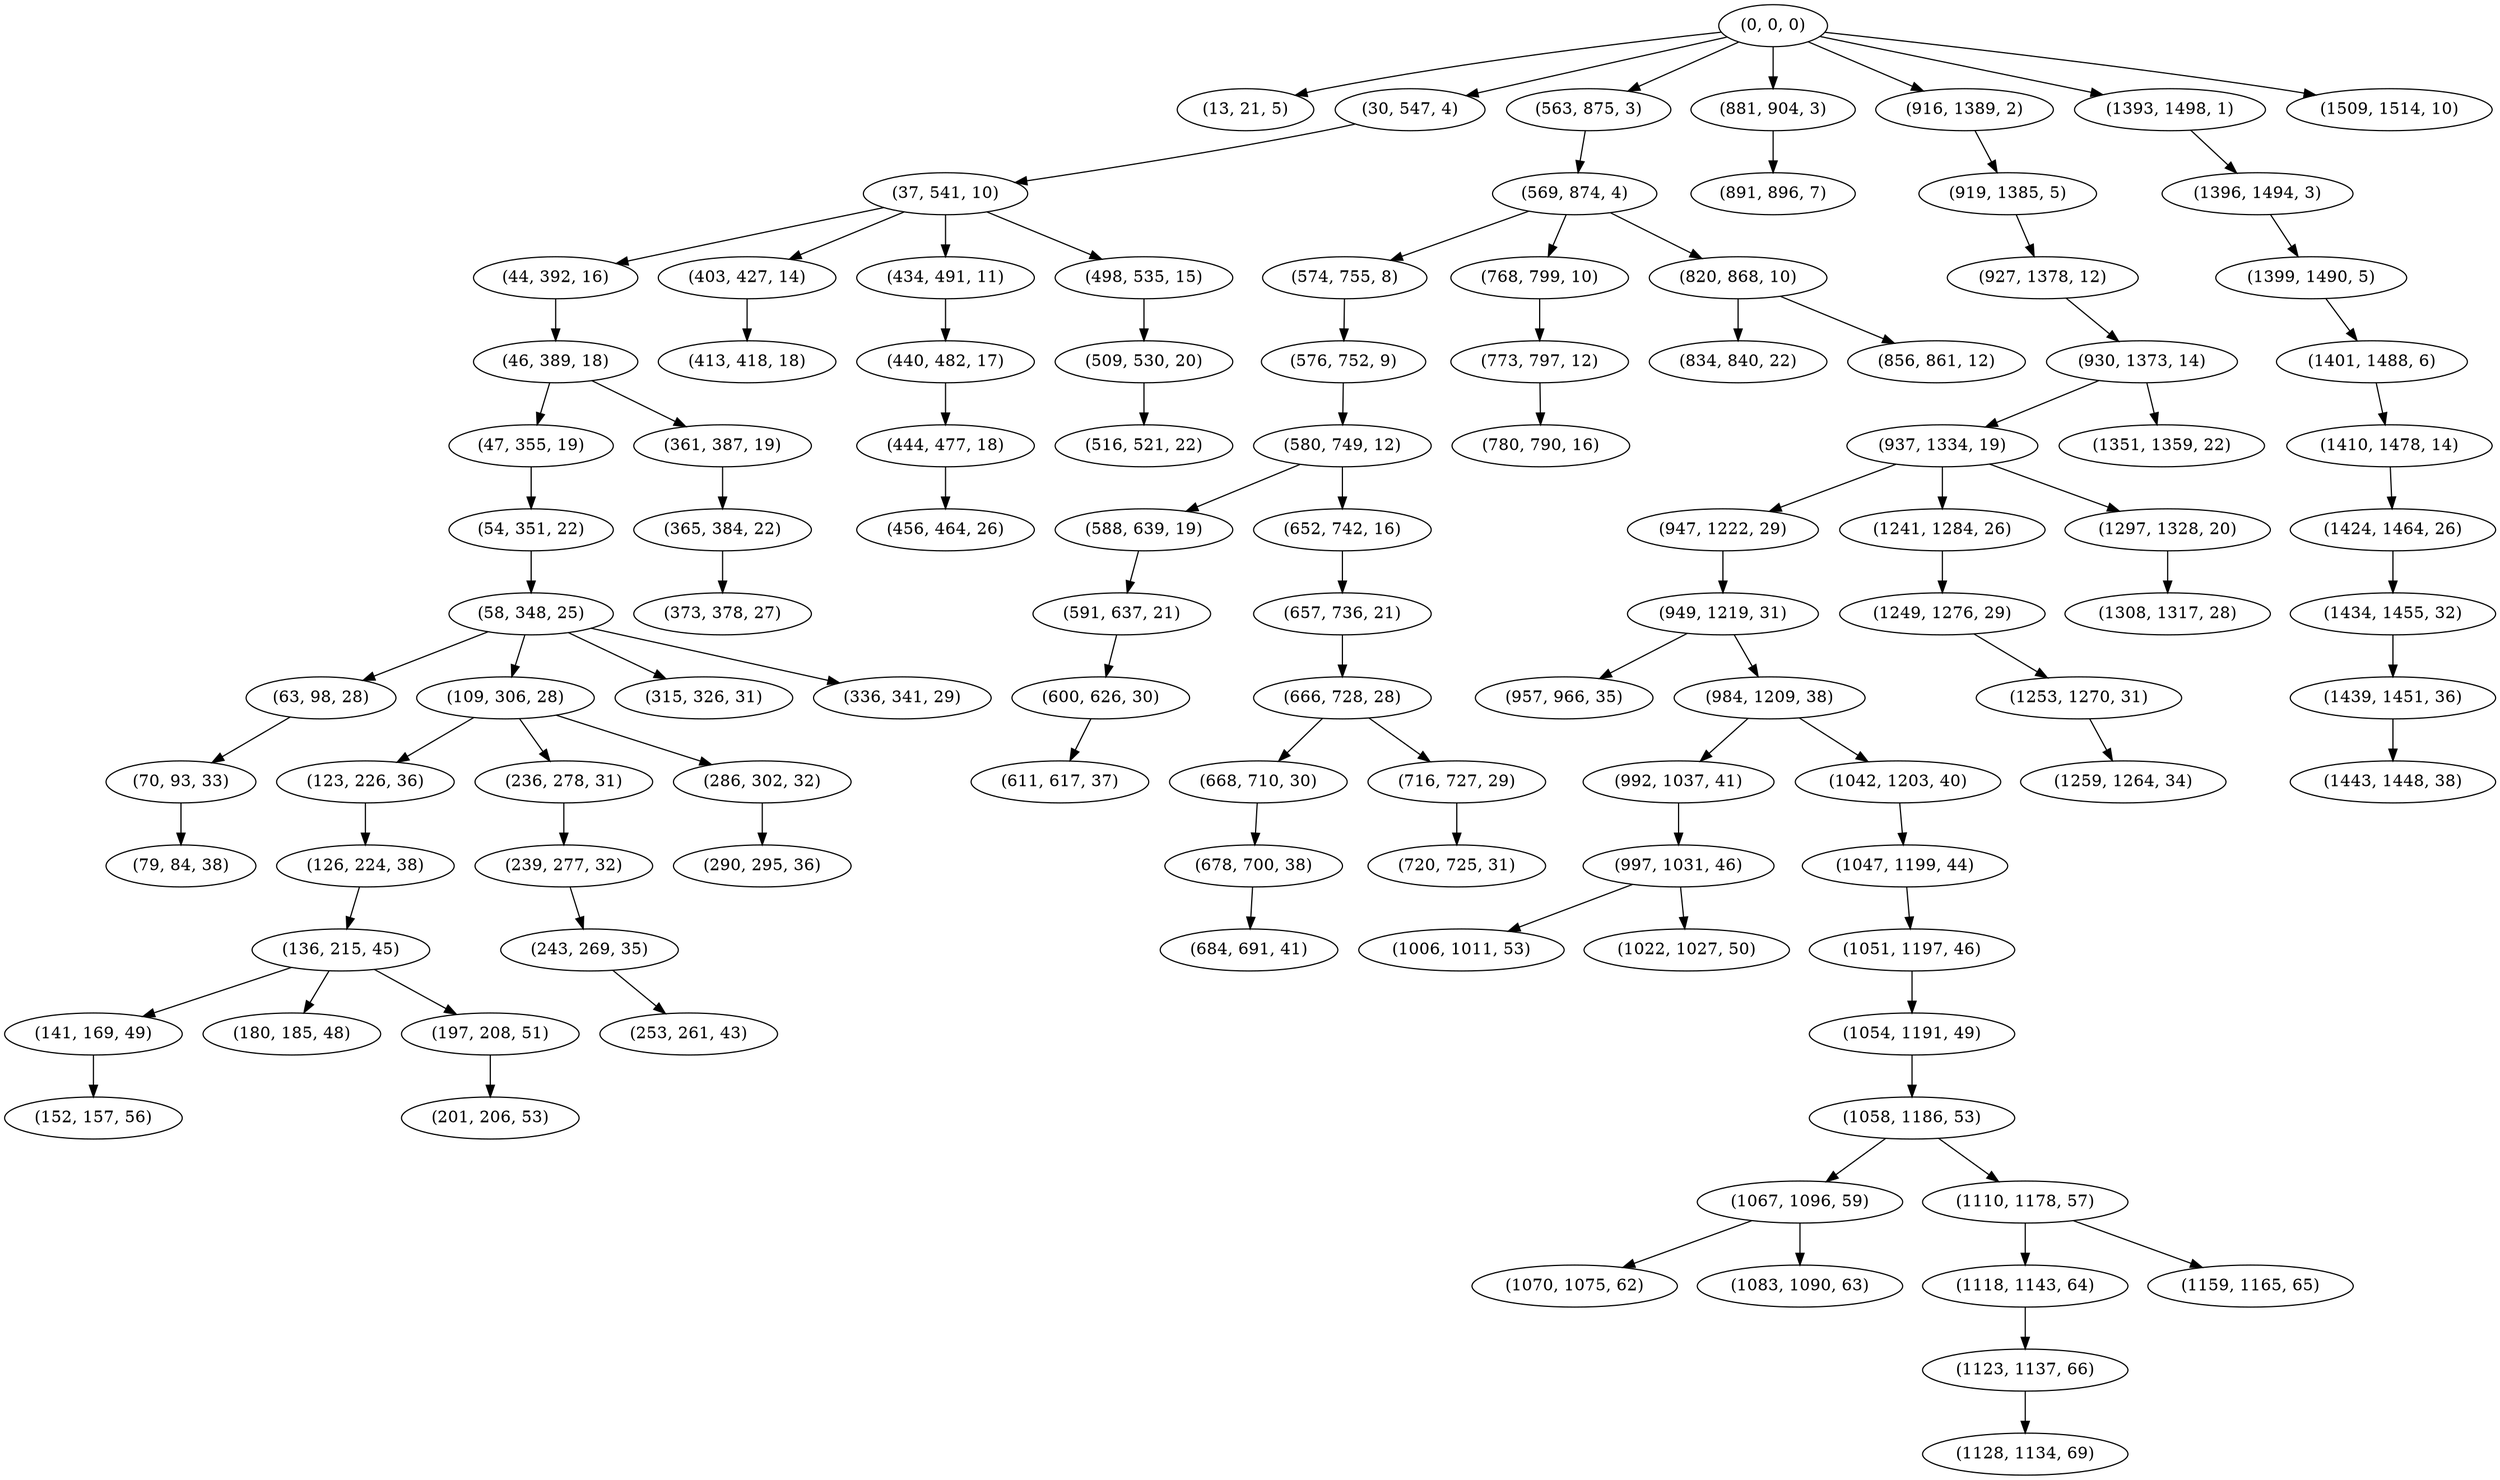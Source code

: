 digraph tree {
    "(0, 0, 0)";
    "(13, 21, 5)";
    "(30, 547, 4)";
    "(37, 541, 10)";
    "(44, 392, 16)";
    "(46, 389, 18)";
    "(47, 355, 19)";
    "(54, 351, 22)";
    "(58, 348, 25)";
    "(63, 98, 28)";
    "(70, 93, 33)";
    "(79, 84, 38)";
    "(109, 306, 28)";
    "(123, 226, 36)";
    "(126, 224, 38)";
    "(136, 215, 45)";
    "(141, 169, 49)";
    "(152, 157, 56)";
    "(180, 185, 48)";
    "(197, 208, 51)";
    "(201, 206, 53)";
    "(236, 278, 31)";
    "(239, 277, 32)";
    "(243, 269, 35)";
    "(253, 261, 43)";
    "(286, 302, 32)";
    "(290, 295, 36)";
    "(315, 326, 31)";
    "(336, 341, 29)";
    "(361, 387, 19)";
    "(365, 384, 22)";
    "(373, 378, 27)";
    "(403, 427, 14)";
    "(413, 418, 18)";
    "(434, 491, 11)";
    "(440, 482, 17)";
    "(444, 477, 18)";
    "(456, 464, 26)";
    "(498, 535, 15)";
    "(509, 530, 20)";
    "(516, 521, 22)";
    "(563, 875, 3)";
    "(569, 874, 4)";
    "(574, 755, 8)";
    "(576, 752, 9)";
    "(580, 749, 12)";
    "(588, 639, 19)";
    "(591, 637, 21)";
    "(600, 626, 30)";
    "(611, 617, 37)";
    "(652, 742, 16)";
    "(657, 736, 21)";
    "(666, 728, 28)";
    "(668, 710, 30)";
    "(678, 700, 38)";
    "(684, 691, 41)";
    "(716, 727, 29)";
    "(720, 725, 31)";
    "(768, 799, 10)";
    "(773, 797, 12)";
    "(780, 790, 16)";
    "(820, 868, 10)";
    "(834, 840, 22)";
    "(856, 861, 12)";
    "(881, 904, 3)";
    "(891, 896, 7)";
    "(916, 1389, 2)";
    "(919, 1385, 5)";
    "(927, 1378, 12)";
    "(930, 1373, 14)";
    "(937, 1334, 19)";
    "(947, 1222, 29)";
    "(949, 1219, 31)";
    "(957, 966, 35)";
    "(984, 1209, 38)";
    "(992, 1037, 41)";
    "(997, 1031, 46)";
    "(1006, 1011, 53)";
    "(1022, 1027, 50)";
    "(1042, 1203, 40)";
    "(1047, 1199, 44)";
    "(1051, 1197, 46)";
    "(1054, 1191, 49)";
    "(1058, 1186, 53)";
    "(1067, 1096, 59)";
    "(1070, 1075, 62)";
    "(1083, 1090, 63)";
    "(1110, 1178, 57)";
    "(1118, 1143, 64)";
    "(1123, 1137, 66)";
    "(1128, 1134, 69)";
    "(1159, 1165, 65)";
    "(1241, 1284, 26)";
    "(1249, 1276, 29)";
    "(1253, 1270, 31)";
    "(1259, 1264, 34)";
    "(1297, 1328, 20)";
    "(1308, 1317, 28)";
    "(1351, 1359, 22)";
    "(1393, 1498, 1)";
    "(1396, 1494, 3)";
    "(1399, 1490, 5)";
    "(1401, 1488, 6)";
    "(1410, 1478, 14)";
    "(1424, 1464, 26)";
    "(1434, 1455, 32)";
    "(1439, 1451, 36)";
    "(1443, 1448, 38)";
    "(1509, 1514, 10)";
    "(0, 0, 0)" -> "(13, 21, 5)";
    "(0, 0, 0)" -> "(30, 547, 4)";
    "(0, 0, 0)" -> "(563, 875, 3)";
    "(0, 0, 0)" -> "(881, 904, 3)";
    "(0, 0, 0)" -> "(916, 1389, 2)";
    "(0, 0, 0)" -> "(1393, 1498, 1)";
    "(0, 0, 0)" -> "(1509, 1514, 10)";
    "(30, 547, 4)" -> "(37, 541, 10)";
    "(37, 541, 10)" -> "(44, 392, 16)";
    "(37, 541, 10)" -> "(403, 427, 14)";
    "(37, 541, 10)" -> "(434, 491, 11)";
    "(37, 541, 10)" -> "(498, 535, 15)";
    "(44, 392, 16)" -> "(46, 389, 18)";
    "(46, 389, 18)" -> "(47, 355, 19)";
    "(46, 389, 18)" -> "(361, 387, 19)";
    "(47, 355, 19)" -> "(54, 351, 22)";
    "(54, 351, 22)" -> "(58, 348, 25)";
    "(58, 348, 25)" -> "(63, 98, 28)";
    "(58, 348, 25)" -> "(109, 306, 28)";
    "(58, 348, 25)" -> "(315, 326, 31)";
    "(58, 348, 25)" -> "(336, 341, 29)";
    "(63, 98, 28)" -> "(70, 93, 33)";
    "(70, 93, 33)" -> "(79, 84, 38)";
    "(109, 306, 28)" -> "(123, 226, 36)";
    "(109, 306, 28)" -> "(236, 278, 31)";
    "(109, 306, 28)" -> "(286, 302, 32)";
    "(123, 226, 36)" -> "(126, 224, 38)";
    "(126, 224, 38)" -> "(136, 215, 45)";
    "(136, 215, 45)" -> "(141, 169, 49)";
    "(136, 215, 45)" -> "(180, 185, 48)";
    "(136, 215, 45)" -> "(197, 208, 51)";
    "(141, 169, 49)" -> "(152, 157, 56)";
    "(197, 208, 51)" -> "(201, 206, 53)";
    "(236, 278, 31)" -> "(239, 277, 32)";
    "(239, 277, 32)" -> "(243, 269, 35)";
    "(243, 269, 35)" -> "(253, 261, 43)";
    "(286, 302, 32)" -> "(290, 295, 36)";
    "(361, 387, 19)" -> "(365, 384, 22)";
    "(365, 384, 22)" -> "(373, 378, 27)";
    "(403, 427, 14)" -> "(413, 418, 18)";
    "(434, 491, 11)" -> "(440, 482, 17)";
    "(440, 482, 17)" -> "(444, 477, 18)";
    "(444, 477, 18)" -> "(456, 464, 26)";
    "(498, 535, 15)" -> "(509, 530, 20)";
    "(509, 530, 20)" -> "(516, 521, 22)";
    "(563, 875, 3)" -> "(569, 874, 4)";
    "(569, 874, 4)" -> "(574, 755, 8)";
    "(569, 874, 4)" -> "(768, 799, 10)";
    "(569, 874, 4)" -> "(820, 868, 10)";
    "(574, 755, 8)" -> "(576, 752, 9)";
    "(576, 752, 9)" -> "(580, 749, 12)";
    "(580, 749, 12)" -> "(588, 639, 19)";
    "(580, 749, 12)" -> "(652, 742, 16)";
    "(588, 639, 19)" -> "(591, 637, 21)";
    "(591, 637, 21)" -> "(600, 626, 30)";
    "(600, 626, 30)" -> "(611, 617, 37)";
    "(652, 742, 16)" -> "(657, 736, 21)";
    "(657, 736, 21)" -> "(666, 728, 28)";
    "(666, 728, 28)" -> "(668, 710, 30)";
    "(666, 728, 28)" -> "(716, 727, 29)";
    "(668, 710, 30)" -> "(678, 700, 38)";
    "(678, 700, 38)" -> "(684, 691, 41)";
    "(716, 727, 29)" -> "(720, 725, 31)";
    "(768, 799, 10)" -> "(773, 797, 12)";
    "(773, 797, 12)" -> "(780, 790, 16)";
    "(820, 868, 10)" -> "(834, 840, 22)";
    "(820, 868, 10)" -> "(856, 861, 12)";
    "(881, 904, 3)" -> "(891, 896, 7)";
    "(916, 1389, 2)" -> "(919, 1385, 5)";
    "(919, 1385, 5)" -> "(927, 1378, 12)";
    "(927, 1378, 12)" -> "(930, 1373, 14)";
    "(930, 1373, 14)" -> "(937, 1334, 19)";
    "(930, 1373, 14)" -> "(1351, 1359, 22)";
    "(937, 1334, 19)" -> "(947, 1222, 29)";
    "(937, 1334, 19)" -> "(1241, 1284, 26)";
    "(937, 1334, 19)" -> "(1297, 1328, 20)";
    "(947, 1222, 29)" -> "(949, 1219, 31)";
    "(949, 1219, 31)" -> "(957, 966, 35)";
    "(949, 1219, 31)" -> "(984, 1209, 38)";
    "(984, 1209, 38)" -> "(992, 1037, 41)";
    "(984, 1209, 38)" -> "(1042, 1203, 40)";
    "(992, 1037, 41)" -> "(997, 1031, 46)";
    "(997, 1031, 46)" -> "(1006, 1011, 53)";
    "(997, 1031, 46)" -> "(1022, 1027, 50)";
    "(1042, 1203, 40)" -> "(1047, 1199, 44)";
    "(1047, 1199, 44)" -> "(1051, 1197, 46)";
    "(1051, 1197, 46)" -> "(1054, 1191, 49)";
    "(1054, 1191, 49)" -> "(1058, 1186, 53)";
    "(1058, 1186, 53)" -> "(1067, 1096, 59)";
    "(1058, 1186, 53)" -> "(1110, 1178, 57)";
    "(1067, 1096, 59)" -> "(1070, 1075, 62)";
    "(1067, 1096, 59)" -> "(1083, 1090, 63)";
    "(1110, 1178, 57)" -> "(1118, 1143, 64)";
    "(1110, 1178, 57)" -> "(1159, 1165, 65)";
    "(1118, 1143, 64)" -> "(1123, 1137, 66)";
    "(1123, 1137, 66)" -> "(1128, 1134, 69)";
    "(1241, 1284, 26)" -> "(1249, 1276, 29)";
    "(1249, 1276, 29)" -> "(1253, 1270, 31)";
    "(1253, 1270, 31)" -> "(1259, 1264, 34)";
    "(1297, 1328, 20)" -> "(1308, 1317, 28)";
    "(1393, 1498, 1)" -> "(1396, 1494, 3)";
    "(1396, 1494, 3)" -> "(1399, 1490, 5)";
    "(1399, 1490, 5)" -> "(1401, 1488, 6)";
    "(1401, 1488, 6)" -> "(1410, 1478, 14)";
    "(1410, 1478, 14)" -> "(1424, 1464, 26)";
    "(1424, 1464, 26)" -> "(1434, 1455, 32)";
    "(1434, 1455, 32)" -> "(1439, 1451, 36)";
    "(1439, 1451, 36)" -> "(1443, 1448, 38)";
}
